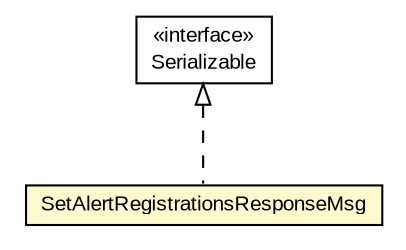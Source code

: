 #!/usr/local/bin/dot
#
# Class diagram 
# Generated by UMLGraph version R5_6-24-gf6e263 (http://www.umlgraph.org/)
#

digraph G {
	edge [fontname="arial",fontsize=10,labelfontname="arial",labelfontsize=10];
	node [fontname="arial",fontsize=10,shape=plaintext];
	nodesep=0.25;
	ranksep=0.5;
	// org.miloss.fgsms.services.interfaces.policyconfiguration.SetAlertRegistrationsResponseMsg
	c1082809 [label=<<table title="org.miloss.fgsms.services.interfaces.policyconfiguration.SetAlertRegistrationsResponseMsg" border="0" cellborder="1" cellspacing="0" cellpadding="2" port="p" bgcolor="lemonChiffon" href="./SetAlertRegistrationsResponseMsg.html">
		<tr><td><table border="0" cellspacing="0" cellpadding="1">
<tr><td align="center" balign="center"> SetAlertRegistrationsResponseMsg </td></tr>
		</table></td></tr>
		</table>>, URL="./SetAlertRegistrationsResponseMsg.html", fontname="arial", fontcolor="black", fontsize=10.0];
	//org.miloss.fgsms.services.interfaces.policyconfiguration.SetAlertRegistrationsResponseMsg implements java.io.Serializable
	c1083509:p -> c1082809:p [dir=back,arrowtail=empty,style=dashed];
	// java.io.Serializable
	c1083509 [label=<<table title="java.io.Serializable" border="0" cellborder="1" cellspacing="0" cellpadding="2" port="p" href="http://java.sun.com/j2se/1.4.2/docs/api/java/io/Serializable.html">
		<tr><td><table border="0" cellspacing="0" cellpadding="1">
<tr><td align="center" balign="center"> &#171;interface&#187; </td></tr>
<tr><td align="center" balign="center"> Serializable </td></tr>
		</table></td></tr>
		</table>>, URL="http://java.sun.com/j2se/1.4.2/docs/api/java/io/Serializable.html", fontname="arial", fontcolor="black", fontsize=10.0];
}

